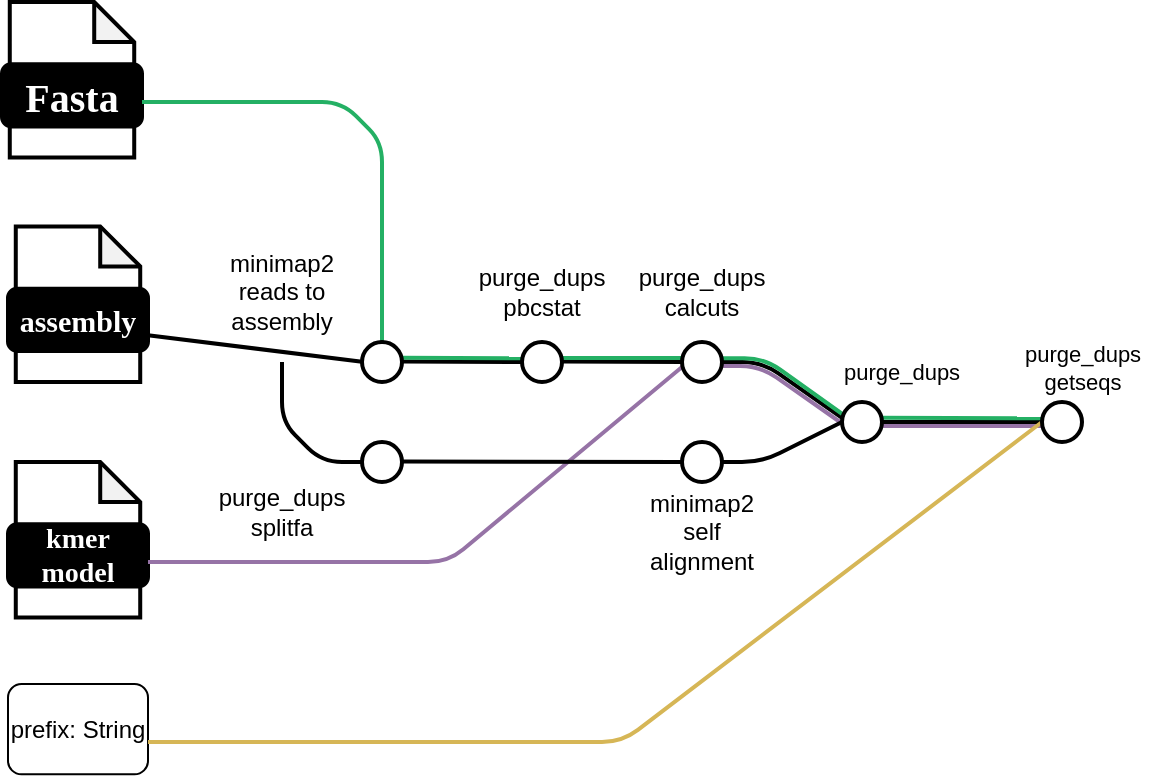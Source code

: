 <mxfile version="22.1.0" type="device">
  <diagram name="Page-1" id="EmJ0q7vBAIw1wBpGFqsS">
    <mxGraphModel dx="1930" dy="613" grid="1" gridSize="10" guides="1" tooltips="1" connect="1" arrows="1" fold="1" page="1" pageScale="1" pageWidth="827" pageHeight="1169" math="0" shadow="0">
      <root>
        <mxCell id="0" />
        <mxCell id="1" parent="0" />
        <mxCell id="0Tw1R6YrMmg07xlFzK1K-6" value="" style="group;aspect=fixed;" vertex="1" connectable="0" parent="1">
          <mxGeometry x="-750" y="150" width="70" height="77.78" as="geometry" />
        </mxCell>
        <mxCell id="0Tw1R6YrMmg07xlFzK1K-7" value="" style="shape=note;whiteSpace=wrap;html=1;backgroundOutline=1;darkOpacity=0.05;rounded=1;size=20;strokeWidth=2;" vertex="1" parent="0Tw1R6YrMmg07xlFzK1K-6">
          <mxGeometry x="3.889" width="62.222" height="77.78" as="geometry" />
        </mxCell>
        <mxCell id="0Tw1R6YrMmg07xlFzK1K-8" value="&lt;font data-font-src=&quot;https://fonts.googleapis.com/css?family=Maven+Pro&quot; face=&quot;Maven Pro&quot; color=&quot;#ffffff&quot;&gt;&lt;b&gt;&lt;font style=&quot;font-size: 20px;&quot;&gt;Fasta&lt;/font&gt;&lt;/b&gt;&lt;/font&gt;" style="rounded=1;whiteSpace=wrap;html=1;strokeWidth=2;fillColor=#000000;" vertex="1" parent="0Tw1R6YrMmg07xlFzK1K-6">
          <mxGeometry y="31.112" width="70" height="31.112" as="geometry" />
        </mxCell>
        <mxCell id="0Tw1R6YrMmg07xlFzK1K-9" value="" style="group;aspect=fixed;" vertex="1" connectable="0" parent="1">
          <mxGeometry x="-747" y="262.22" width="70" height="77.78" as="geometry" />
        </mxCell>
        <mxCell id="0Tw1R6YrMmg07xlFzK1K-10" value="" style="shape=note;whiteSpace=wrap;html=1;backgroundOutline=1;darkOpacity=0.05;rounded=1;size=20;strokeWidth=2;" vertex="1" parent="0Tw1R6YrMmg07xlFzK1K-9">
          <mxGeometry x="3.889" width="62.222" height="77.78" as="geometry" />
        </mxCell>
        <mxCell id="0Tw1R6YrMmg07xlFzK1K-11" value="&lt;font data-font-src=&quot;https://fonts.googleapis.com/css?family=Maven+Pro&quot; face=&quot;Maven Pro&quot; color=&quot;#ffffff&quot;&gt;&lt;b&gt;&lt;font style=&quot;font-size: 15px;&quot;&gt;assembly&lt;/font&gt;&lt;/b&gt;&lt;/font&gt;" style="rounded=1;whiteSpace=wrap;html=1;strokeWidth=2;fillColor=#000000;" vertex="1" parent="0Tw1R6YrMmg07xlFzK1K-9">
          <mxGeometry y="31.112" width="70" height="31.112" as="geometry" />
        </mxCell>
        <mxCell id="0Tw1R6YrMmg07xlFzK1K-12" value="prefix: String" style="rounded=1;whiteSpace=wrap;html=1;aspect=fixed;" vertex="1" parent="1">
          <mxGeometry x="-747" y="491" width="70" height="45.16" as="geometry" />
        </mxCell>
        <mxCell id="0Tw1R6YrMmg07xlFzK1K-26" value="" style="group;aspect=fixed;" vertex="1" connectable="0" parent="1">
          <mxGeometry x="-747" y="380" width="70" height="77.78" as="geometry" />
        </mxCell>
        <mxCell id="0Tw1R6YrMmg07xlFzK1K-27" value="" style="shape=note;whiteSpace=wrap;html=1;backgroundOutline=1;darkOpacity=0.05;rounded=1;size=20;strokeWidth=2;aspect=fixed;" vertex="1" parent="0Tw1R6YrMmg07xlFzK1K-26">
          <mxGeometry x="3.889" width="62.222" height="77.778" as="geometry" />
        </mxCell>
        <mxCell id="0Tw1R6YrMmg07xlFzK1K-28" value="&lt;font data-font-src=&quot;https://fonts.googleapis.com/css?family=Maven+Pro&quot; face=&quot;Maven Pro&quot; color=&quot;#ffffff&quot;&gt;&lt;b&gt;&lt;font style=&quot;font-size: 14px;&quot;&gt;kmer model&lt;/font&gt;&lt;/b&gt;&lt;/font&gt;" style="rounded=1;whiteSpace=wrap;html=1;strokeWidth=2;fillColor=#000000;" vertex="1" parent="0Tw1R6YrMmg07xlFzK1K-26">
          <mxGeometry y="31.112" width="70" height="31.112" as="geometry" />
        </mxCell>
        <mxCell id="0Tw1R6YrMmg07xlFzK1K-32" value="" style="endArrow=none;html=1;rounded=1;strokeWidth=2;entryX=0.5;entryY=0;entryDx=0;entryDy=0;strokeColor=#24B064;" edge="1" parent="1">
          <mxGeometry width="50" height="50" relative="1" as="geometry">
            <mxPoint x="-680" y="200" as="sourcePoint" />
            <mxPoint x="-560" y="320" as="targetPoint" />
            <Array as="points">
              <mxPoint x="-580" y="200" />
              <mxPoint x="-560" y="220" />
            </Array>
          </mxGeometry>
        </mxCell>
        <mxCell id="0Tw1R6YrMmg07xlFzK1K-34" value="" style="endArrow=none;html=1;rounded=1;strokeWidth=2;exitX=1;exitY=0.75;exitDx=0;exitDy=0;" edge="1" parent="1" source="0Tw1R6YrMmg07xlFzK1K-11">
          <mxGeometry width="50" height="50" relative="1" as="geometry">
            <mxPoint x="-610" y="329.83" as="sourcePoint" />
            <mxPoint x="-570" y="329.83" as="targetPoint" />
          </mxGeometry>
        </mxCell>
        <mxCell id="0Tw1R6YrMmg07xlFzK1K-35" value="minimap2 reads to assembly" style="text;html=1;strokeColor=none;fillColor=none;align=center;verticalAlign=middle;whiteSpace=wrap;rounded=0;" vertex="1" parent="1">
          <mxGeometry x="-640" y="280" width="60" height="30" as="geometry" />
        </mxCell>
        <mxCell id="0Tw1R6YrMmg07xlFzK1K-36" value="" style="endArrow=none;html=1;rounded=1;strokeWidth=2;" edge="1" parent="1">
          <mxGeometry width="50" height="50" relative="1" as="geometry">
            <mxPoint x="-550" y="329.71" as="sourcePoint" />
            <mxPoint x="-490.0" y="329.968" as="targetPoint" />
          </mxGeometry>
        </mxCell>
        <mxCell id="0Tw1R6YrMmg07xlFzK1K-38" value="purge_dups pbcstat" style="text;html=1;strokeColor=none;fillColor=none;align=center;verticalAlign=middle;whiteSpace=wrap;rounded=0;" vertex="1" parent="1">
          <mxGeometry x="-510" y="280" width="60" height="30" as="geometry" />
        </mxCell>
        <mxCell id="0Tw1R6YrMmg07xlFzK1K-39" value="" style="endArrow=none;html=1;rounded=1;strokeWidth=2;entryX=0;entryY=0.5;entryDx=0;entryDy=0;fillColor=#e1d5e7;strokeColor=#9673a6;" edge="1" parent="1">
          <mxGeometry width="50" height="50" relative="1" as="geometry">
            <mxPoint x="-677" y="430" as="sourcePoint" />
            <mxPoint x="-407.0" y="330" as="targetPoint" />
            <Array as="points">
              <mxPoint x="-657" y="430" />
              <mxPoint x="-527" y="430" />
            </Array>
          </mxGeometry>
        </mxCell>
        <mxCell id="0Tw1R6YrMmg07xlFzK1K-40" value="" style="endArrow=none;html=1;rounded=1;strokeWidth=2;entryX=0;entryY=0.5;entryDx=0;entryDy=0;" edge="1" parent="1">
          <mxGeometry width="50" height="50" relative="1" as="geometry">
            <mxPoint x="-470" y="329.71" as="sourcePoint" />
            <mxPoint x="-410.0" y="330" as="targetPoint" />
          </mxGeometry>
        </mxCell>
        <mxCell id="0Tw1R6YrMmg07xlFzK1K-42" value="purge_dups&lt;br&gt;calcuts" style="text;html=1;strokeColor=none;fillColor=none;align=center;verticalAlign=middle;whiteSpace=wrap;rounded=0;" vertex="1" parent="1">
          <mxGeometry x="-430" y="280" width="60" height="30" as="geometry" />
        </mxCell>
        <mxCell id="0Tw1R6YrMmg07xlFzK1K-43" value="" style="endArrow=none;html=1;rounded=1;strokeWidth=2;strokeColor=#24B064;entryX=0.024;entryY=0.409;entryDx=0;entryDy=0;entryPerimeter=0;exitX=1.001;exitY=0.395;exitDx=0;exitDy=0;exitPerimeter=0;" edge="1" parent="1" target="0Tw1R6YrMmg07xlFzK1K-45">
          <mxGeometry width="50" height="50" relative="1" as="geometry">
            <mxPoint x="-549.98" y="327.9" as="sourcePoint" />
            <mxPoint x="-490.92" y="327.96" as="targetPoint" />
          </mxGeometry>
        </mxCell>
        <mxCell id="0Tw1R6YrMmg07xlFzK1K-44" value="" style="endArrow=none;html=1;rounded=1;strokeWidth=2;strokeColor=#24B064;entryX=-0.01;entryY=0.398;entryDx=0;entryDy=0;entryPerimeter=0;" edge="1" parent="1">
          <mxGeometry width="50" height="50" relative="1" as="geometry">
            <mxPoint x="-470" y="328" as="sourcePoint" />
            <mxPoint x="-410.2" y="327.96" as="targetPoint" />
          </mxGeometry>
        </mxCell>
        <mxCell id="0Tw1R6YrMmg07xlFzK1K-45" value="" style="ellipse;whiteSpace=wrap;html=1;aspect=fixed;rounded=1;rotation=0;strokeWidth=2;" vertex="1" parent="1">
          <mxGeometry x="-490" y="320.0" width="20" height="20" as="geometry" />
        </mxCell>
        <mxCell id="0Tw1R6YrMmg07xlFzK1K-46" value="" style="ellipse;whiteSpace=wrap;html=1;aspect=fixed;rounded=1;rotation=0;strokeWidth=2;" vertex="1" parent="1">
          <mxGeometry x="-570" y="320" width="20" height="20" as="geometry" />
        </mxCell>
        <mxCell id="0Tw1R6YrMmg07xlFzK1K-48" value="" style="ellipse;whiteSpace=wrap;html=1;aspect=fixed;rounded=1;rotation=0;strokeWidth=2;" vertex="1" parent="1">
          <mxGeometry x="-570" y="370" width="20" height="20" as="geometry" />
        </mxCell>
        <mxCell id="0Tw1R6YrMmg07xlFzK1K-49" value="" style="endArrow=none;html=1;rounded=1;strokeWidth=2;" edge="1" parent="1">
          <mxGeometry width="50" height="50" relative="1" as="geometry">
            <mxPoint x="-570" y="380" as="sourcePoint" />
            <mxPoint x="-610" y="330" as="targetPoint" />
            <Array as="points">
              <mxPoint x="-590" y="380" />
              <mxPoint x="-610" y="360" />
            </Array>
          </mxGeometry>
        </mxCell>
        <mxCell id="0Tw1R6YrMmg07xlFzK1K-52" value="purge_dups&lt;br&gt;splitfa" style="text;html=1;strokeColor=none;fillColor=none;align=center;verticalAlign=middle;whiteSpace=wrap;rounded=0;" vertex="1" parent="1">
          <mxGeometry x="-640" y="390" width="60" height="30" as="geometry" />
        </mxCell>
        <mxCell id="0Tw1R6YrMmg07xlFzK1K-53" value="" style="ellipse;whiteSpace=wrap;html=1;aspect=fixed;rounded=1;rotation=0;strokeWidth=2;" vertex="1" parent="1">
          <mxGeometry x="-410" y="370" width="20" height="20" as="geometry" />
        </mxCell>
        <mxCell id="0Tw1R6YrMmg07xlFzK1K-54" value="" style="endArrow=none;html=1;rounded=1;strokeWidth=2;entryX=0;entryY=0.5;entryDx=0;entryDy=0;" edge="1" parent="1" target="0Tw1R6YrMmg07xlFzK1K-53">
          <mxGeometry width="50" height="50" relative="1" as="geometry">
            <mxPoint x="-550" y="379.7" as="sourcePoint" />
            <mxPoint x="-510" y="379.7" as="targetPoint" />
          </mxGeometry>
        </mxCell>
        <mxCell id="0Tw1R6YrMmg07xlFzK1K-55" value="minimap2 self alignment" style="text;html=1;strokeColor=none;fillColor=none;align=center;verticalAlign=middle;whiteSpace=wrap;rounded=0;" vertex="1" parent="1">
          <mxGeometry x="-430" y="400" width="60" height="30" as="geometry" />
        </mxCell>
        <mxCell id="0Tw1R6YrMmg07xlFzK1K-62" value="" style="endArrow=none;html=1;rounded=1;strokeWidth=2;entryX=0.026;entryY=0.418;entryDx=0;entryDy=0;entryPerimeter=0;" edge="1" parent="1">
          <mxGeometry width="50" height="50" relative="1" as="geometry">
            <mxPoint x="-390" y="330" as="sourcePoint" />
            <mxPoint x="-329.48" y="358.36" as="targetPoint" />
            <Array as="points">
              <mxPoint x="-370" y="330" />
            </Array>
          </mxGeometry>
        </mxCell>
        <mxCell id="0Tw1R6YrMmg07xlFzK1K-63" value="" style="endArrow=none;html=1;rounded=1;strokeWidth=2;strokeColor=#24B064;exitX=1.004;exitY=0.409;exitDx=0;exitDy=0;exitPerimeter=0;entryX=0.077;entryY=0.35;entryDx=0;entryDy=0;entryPerimeter=0;" edge="1" parent="1">
          <mxGeometry width="50" height="50" relative="1" as="geometry">
            <mxPoint x="-389.92" y="328.18" as="sourcePoint" />
            <mxPoint x="-328.46" y="357" as="targetPoint" />
            <Array as="points">
              <mxPoint x="-369" y="328" />
            </Array>
          </mxGeometry>
        </mxCell>
        <mxCell id="0Tw1R6YrMmg07xlFzK1K-66" value="" style="endArrow=none;html=1;rounded=1;strokeWidth=2;strokeColor=#9673a6;fillColor=#e1d5e7;" edge="1" parent="1">
          <mxGeometry width="50" height="50" relative="1" as="geometry">
            <mxPoint x="-391" y="332" as="sourcePoint" />
            <mxPoint x="-331" y="360" as="targetPoint" />
            <Array as="points">
              <mxPoint x="-371" y="332" />
            </Array>
          </mxGeometry>
        </mxCell>
        <mxCell id="0Tw1R6YrMmg07xlFzK1K-80" value="" style="endArrow=none;html=1;rounded=1;strokeWidth=2;entryX=0;entryY=0.5;entryDx=0;entryDy=0;" edge="1" parent="1">
          <mxGeometry width="50" height="50" relative="1" as="geometry">
            <mxPoint x="-390" y="380" as="sourcePoint" />
            <mxPoint x="-330" y="360" as="targetPoint" />
            <Array as="points">
              <mxPoint x="-370" y="380" />
            </Array>
          </mxGeometry>
        </mxCell>
        <mxCell id="0Tw1R6YrMmg07xlFzK1K-81" value="" style="ellipse;whiteSpace=wrap;html=1;aspect=fixed;rounded=1;rotation=0;strokeWidth=2;" vertex="1" parent="1">
          <mxGeometry x="-410" y="320" width="20" height="20" as="geometry" />
        </mxCell>
        <mxCell id="0Tw1R6YrMmg07xlFzK1K-82" value="purge_dups" style="text;html=1;strokeColor=none;fillColor=none;align=center;verticalAlign=middle;whiteSpace=wrap;rounded=0;fontSize=11;fontFamily=Helvetica;fontColor=default;" vertex="1" parent="1">
          <mxGeometry x="-330" y="320" width="60" height="30" as="geometry" />
        </mxCell>
        <mxCell id="0Tw1R6YrMmg07xlFzK1K-85" value="" style="endArrow=none;html=1;rounded=1;strokeWidth=2;labelBackgroundColor=default;strokeColor=#9673a6;align=center;verticalAlign=middle;fontFamily=Helvetica;fontSize=11;fontColor=default;fillColor=#e1d5e7;shape=connector;entryX=0;entryY=0.5;entryDx=0;entryDy=0;" edge="1" parent="1">
          <mxGeometry width="50" height="50" relative="1" as="geometry">
            <mxPoint x="-310" y="362" as="sourcePoint" />
            <mxPoint x="-230.0" y="362" as="targetPoint" />
          </mxGeometry>
        </mxCell>
        <mxCell id="0Tw1R6YrMmg07xlFzK1K-86" value="" style="endArrow=none;html=1;rounded=1;strokeWidth=2;labelBackgroundColor=default;strokeColor=default;align=center;verticalAlign=middle;fontFamily=Helvetica;fontSize=11;fontColor=default;fillColor=#e1d5e7;shape=connector;entryX=0;entryY=0.5;entryDx=0;entryDy=0;" edge="1" parent="1">
          <mxGeometry width="50" height="50" relative="1" as="geometry">
            <mxPoint x="-310" y="360" as="sourcePoint" />
            <mxPoint x="-230.0" y="360.0" as="targetPoint" />
          </mxGeometry>
        </mxCell>
        <mxCell id="0Tw1R6YrMmg07xlFzK1K-89" value="" style="endArrow=none;html=1;rounded=1;strokeWidth=2;strokeColor=#24B064;labelBackgroundColor=default;align=center;verticalAlign=middle;fontFamily=Helvetica;fontSize=11;fontColor=default;fillColor=#e1d5e7;shape=connector;entryX=0.009;entryY=0.389;entryDx=0;entryDy=0;entryPerimeter=0;exitX=0.98;exitY=0.379;exitDx=0;exitDy=0;exitPerimeter=0;" edge="1" parent="1">
          <mxGeometry width="50" height="50" relative="1" as="geometry">
            <mxPoint x="-310.58" y="357.9" as="sourcePoint" />
            <mxPoint x="-230.0" y="358.1" as="targetPoint" />
          </mxGeometry>
        </mxCell>
        <mxCell id="0Tw1R6YrMmg07xlFzK1K-91" value="" style="ellipse;whiteSpace=wrap;html=1;aspect=fixed;rounded=1;rotation=0;strokeWidth=2;" vertex="1" parent="1">
          <mxGeometry x="-330" y="350" width="20" height="20" as="geometry" />
        </mxCell>
        <mxCell id="0Tw1R6YrMmg07xlFzK1K-92" value="" style="endArrow=none;html=1;rounded=1;strokeWidth=2;labelBackgroundColor=default;strokeColor=#d6b656;align=center;verticalAlign=middle;fontFamily=Helvetica;fontSize=11;fontColor=default;fillColor=#fff2cc;shape=connector;" edge="1" parent="1">
          <mxGeometry width="50" height="50" relative="1" as="geometry">
            <mxPoint x="-677" y="520" as="sourcePoint" />
            <mxPoint x="-230" y="360" as="targetPoint" />
            <Array as="points">
              <mxPoint x="-657" y="520" />
              <mxPoint x="-440" y="520" />
            </Array>
          </mxGeometry>
        </mxCell>
        <mxCell id="0Tw1R6YrMmg07xlFzK1K-93" value="" style="ellipse;whiteSpace=wrap;html=1;aspect=fixed;rounded=1;rotation=0;strokeWidth=2;" vertex="1" parent="1">
          <mxGeometry x="-230" y="350" width="20" height="20" as="geometry" />
        </mxCell>
        <mxCell id="0Tw1R6YrMmg07xlFzK1K-96" value="purge_dups&lt;br&gt;getseqs" style="text;html=1;align=center;verticalAlign=middle;resizable=0;points=[];autosize=1;strokeColor=none;fillColor=none;fontSize=11;fontFamily=Helvetica;fontColor=default;" vertex="1" parent="1">
          <mxGeometry x="-250" y="313" width="80" height="40" as="geometry" />
        </mxCell>
      </root>
    </mxGraphModel>
  </diagram>
</mxfile>
